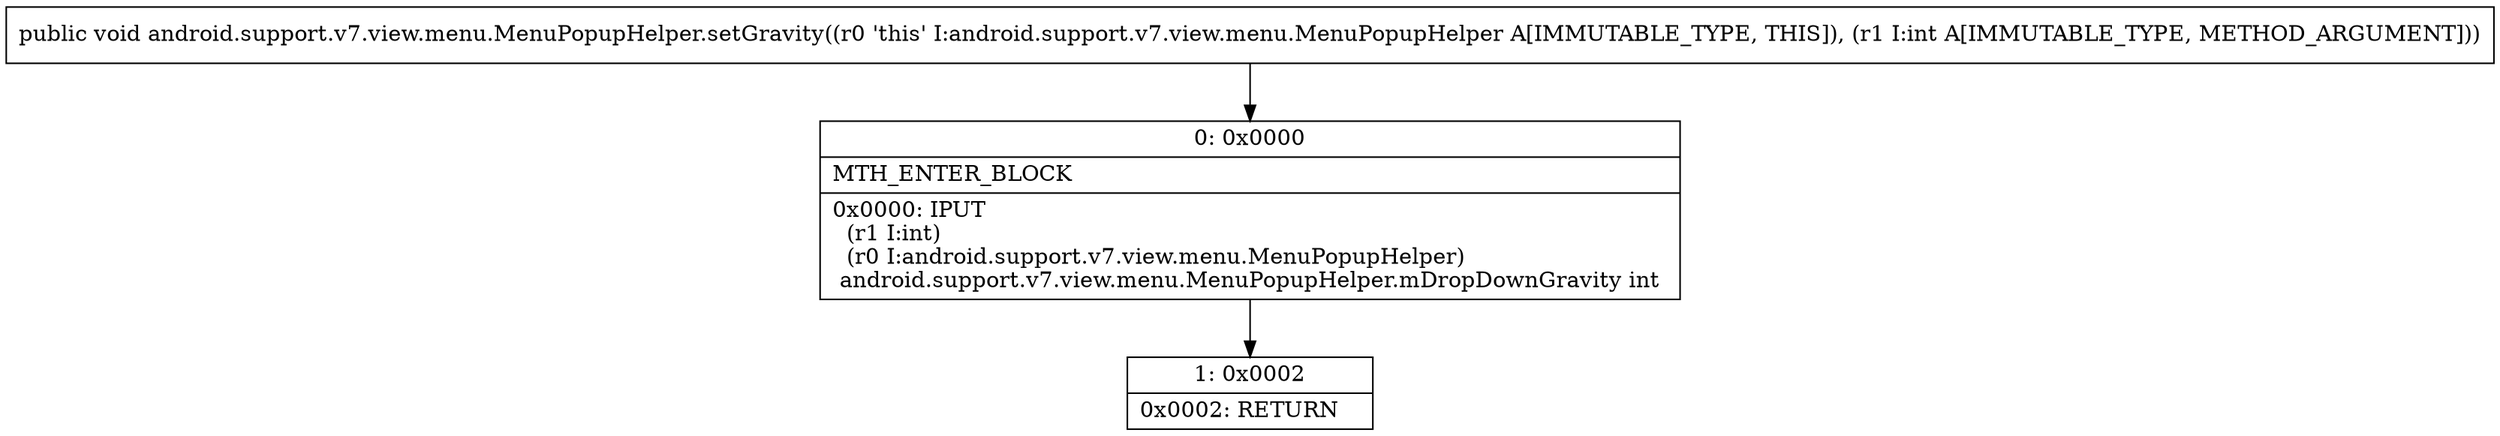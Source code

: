 digraph "CFG forandroid.support.v7.view.menu.MenuPopupHelper.setGravity(I)V" {
Node_0 [shape=record,label="{0\:\ 0x0000|MTH_ENTER_BLOCK\l|0x0000: IPUT  \l  (r1 I:int)\l  (r0 I:android.support.v7.view.menu.MenuPopupHelper)\l android.support.v7.view.menu.MenuPopupHelper.mDropDownGravity int \l}"];
Node_1 [shape=record,label="{1\:\ 0x0002|0x0002: RETURN   \l}"];
MethodNode[shape=record,label="{public void android.support.v7.view.menu.MenuPopupHelper.setGravity((r0 'this' I:android.support.v7.view.menu.MenuPopupHelper A[IMMUTABLE_TYPE, THIS]), (r1 I:int A[IMMUTABLE_TYPE, METHOD_ARGUMENT])) }"];
MethodNode -> Node_0;
Node_0 -> Node_1;
}

